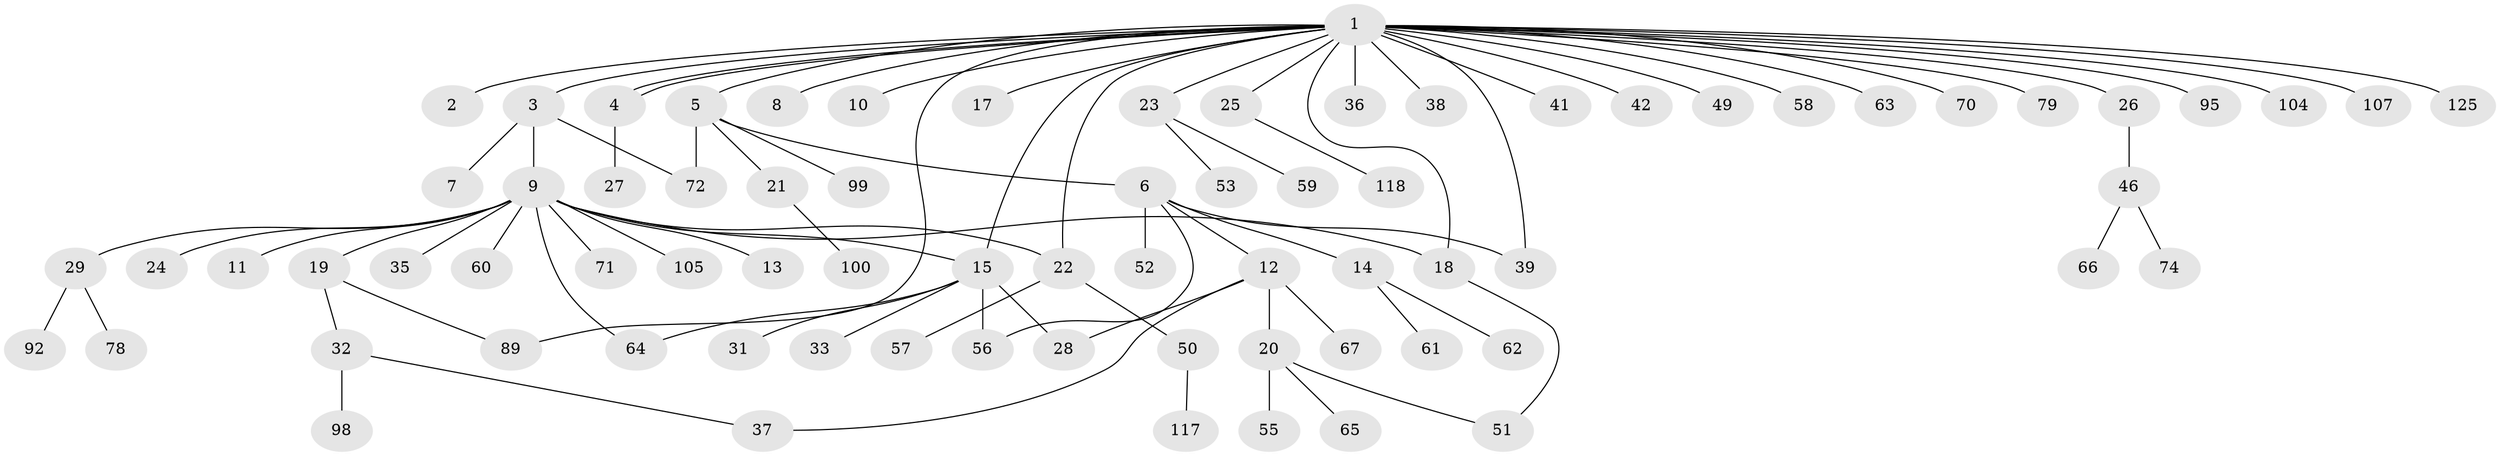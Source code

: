 // original degree distribution, {29: 0.007936507936507936, 1: 0.5555555555555556, 4: 0.03968253968253968, 6: 0.031746031746031744, 5: 0.023809523809523808, 16: 0.007936507936507936, 2: 0.20634920634920634, 3: 0.12698412698412698}
// Generated by graph-tools (version 1.1) at 2025/18/03/04/25 18:18:12]
// undirected, 75 vertices, 86 edges
graph export_dot {
graph [start="1"]
  node [color=gray90,style=filled];
  1;
  2;
  3;
  4 [super="+116+101+97"];
  5;
  6;
  7;
  8;
  9 [super="+34+43+93+83+102"];
  10;
  11 [super="+91"];
  12 [super="+30"];
  13 [super="+44"];
  14 [super="+122+115"];
  15 [super="+16"];
  17;
  18 [super="+88"];
  19;
  20;
  21 [super="+54+90"];
  22;
  23 [super="+47"];
  24;
  25 [super="+48"];
  26;
  27;
  28 [super="+40+103"];
  29;
  31;
  32;
  33;
  35;
  36;
  37 [super="+45+109+94"];
  38;
  39 [super="+75"];
  41 [super="+68"];
  42;
  46;
  49;
  50;
  51 [super="+69"];
  52;
  53;
  55;
  56 [super="+120"];
  57;
  58;
  59;
  60 [super="+86+123"];
  61;
  62;
  63 [super="+96"];
  64 [super="+73"];
  65;
  66;
  67;
  70;
  71;
  72 [super="+80"];
  74;
  78;
  79 [super="+124"];
  89;
  92;
  95;
  98;
  99;
  100;
  104 [super="+112"];
  105;
  107 [super="+111"];
  117;
  118;
  125;
  1 -- 2;
  1 -- 3;
  1 -- 4;
  1 -- 4;
  1 -- 5;
  1 -- 8;
  1 -- 10;
  1 -- 15;
  1 -- 17;
  1 -- 18;
  1 -- 22;
  1 -- 23;
  1 -- 25;
  1 -- 26;
  1 -- 36;
  1 -- 38;
  1 -- 39;
  1 -- 41;
  1 -- 42;
  1 -- 49;
  1 -- 58;
  1 -- 63;
  1 -- 70;
  1 -- 79;
  1 -- 89;
  1 -- 95;
  1 -- 104;
  1 -- 107;
  1 -- 125;
  3 -- 7;
  3 -- 9;
  3 -- 72;
  4 -- 27;
  5 -- 6;
  5 -- 21;
  5 -- 72;
  5 -- 99;
  6 -- 12;
  6 -- 14;
  6 -- 39;
  6 -- 52;
  6 -- 56;
  9 -- 11;
  9 -- 13;
  9 -- 19;
  9 -- 24;
  9 -- 29;
  9 -- 35;
  9 -- 60;
  9 -- 105;
  9 -- 15;
  9 -- 18;
  9 -- 71;
  9 -- 64;
  9 -- 22;
  12 -- 20;
  12 -- 28;
  12 -- 67;
  12 -- 37;
  14 -- 61;
  14 -- 62;
  15 -- 64;
  15 -- 33;
  15 -- 56;
  15 -- 31;
  15 -- 28;
  18 -- 51;
  19 -- 32;
  19 -- 89;
  20 -- 55;
  20 -- 65;
  20 -- 51;
  21 -- 100;
  22 -- 50;
  22 -- 57;
  23 -- 59;
  23 -- 53;
  25 -- 118;
  26 -- 46;
  29 -- 78;
  29 -- 92;
  32 -- 37;
  32 -- 98;
  46 -- 66;
  46 -- 74;
  50 -- 117;
}
